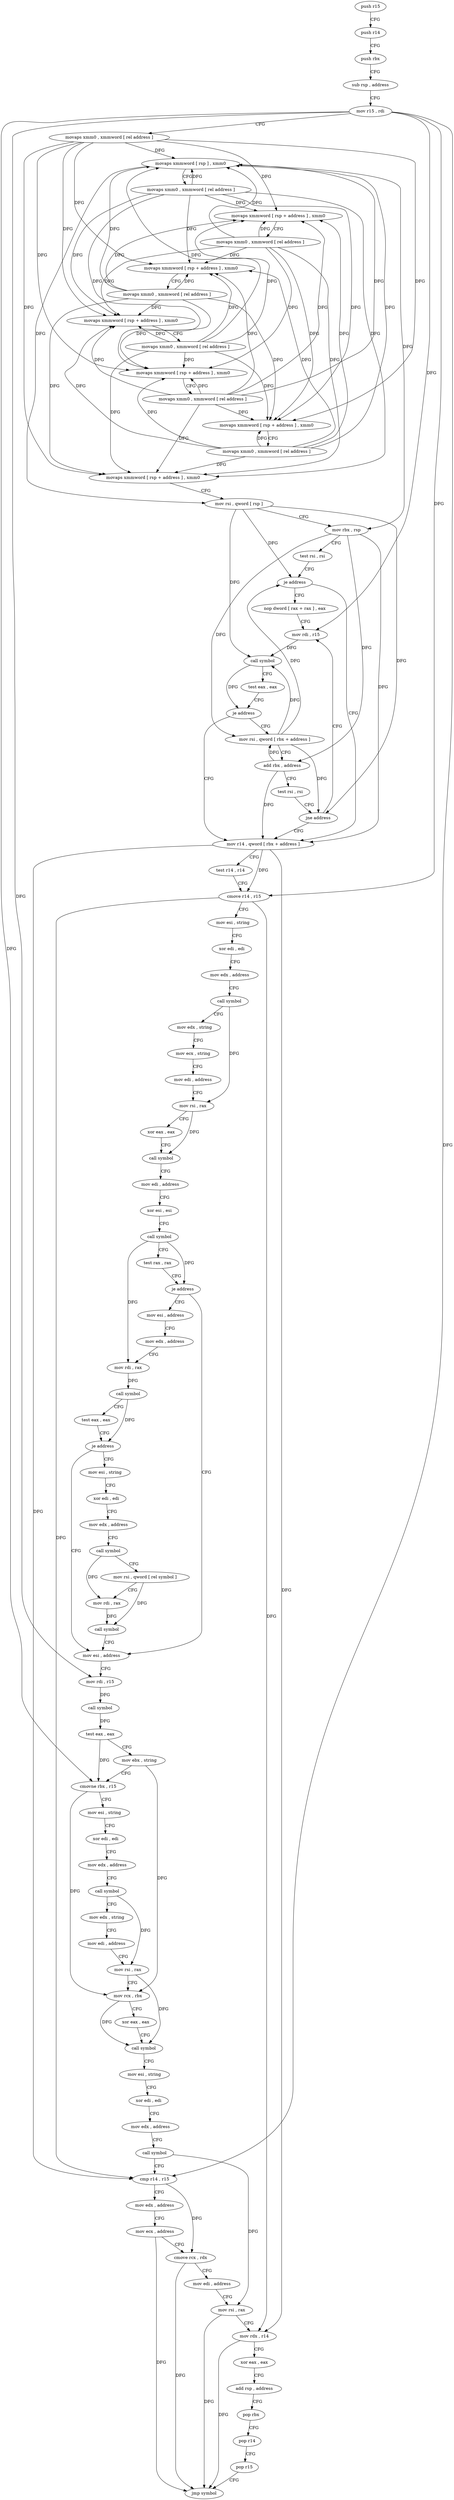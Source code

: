 digraph "func" {
"4217904" [label = "push r15" ]
"4217906" [label = "push r14" ]
"4217908" [label = "push rbx" ]
"4217909" [label = "sub rsp , address" ]
"4217913" [label = "mov r15 , rdi" ]
"4217916" [label = "movaps xmm0 , xmmword [ rel address ]" ]
"4217923" [label = "movaps xmmword [ rsp ] , xmm0" ]
"4217927" [label = "movaps xmm0 , xmmword [ rel address ]" ]
"4217934" [label = "movaps xmmword [ rsp + address ] , xmm0" ]
"4217939" [label = "movaps xmm0 , xmmword [ rel address ]" ]
"4217946" [label = "movaps xmmword [ rsp + address ] , xmm0" ]
"4217951" [label = "movaps xmm0 , xmmword [ rel address ]" ]
"4217958" [label = "movaps xmmword [ rsp + address ] , xmm0" ]
"4217963" [label = "movaps xmm0 , xmmword [ rel address ]" ]
"4217970" [label = "movaps xmmword [ rsp + address ] , xmm0" ]
"4217975" [label = "movaps xmm0 , xmmword [ rel address ]" ]
"4217982" [label = "movaps xmmword [ rsp + address ] , xmm0" ]
"4217987" [label = "movaps xmm0 , xmmword [ rel address ]" ]
"4217994" [label = "movaps xmmword [ rsp + address ] , xmm0" ]
"4217999" [label = "mov rsi , qword [ rsp ]" ]
"4218003" [label = "mov rbx , rsp" ]
"4218006" [label = "test rsi , rsi" ]
"4218009" [label = "je address" ]
"4218041" [label = "mov r14 , qword [ rbx + address ]" ]
"4218011" [label = "nop dword [ rax + rax ] , eax" ]
"4218045" [label = "test r14 , r14" ]
"4218048" [label = "cmove r14 , r15" ]
"4218052" [label = "mov esi , string" ]
"4218057" [label = "xor edi , edi" ]
"4218059" [label = "mov edx , address" ]
"4218064" [label = "call symbol" ]
"4218069" [label = "mov edx , string" ]
"4218074" [label = "mov ecx , string" ]
"4218079" [label = "mov edi , address" ]
"4218084" [label = "mov rsi , rax" ]
"4218087" [label = "xor eax , eax" ]
"4218089" [label = "call symbol" ]
"4218094" [label = "mov edi , address" ]
"4218099" [label = "xor esi , esi" ]
"4218101" [label = "call symbol" ]
"4218106" [label = "test rax , rax" ]
"4218109" [label = "je address" ]
"4218165" [label = "mov esi , address" ]
"4218111" [label = "mov esi , address" ]
"4218016" [label = "mov rdi , r15" ]
"4218170" [label = "mov rdi , r15" ]
"4218173" [label = "call symbol" ]
"4218178" [label = "test eax , eax" ]
"4218180" [label = "mov ebx , string" ]
"4218185" [label = "cmovne rbx , r15" ]
"4218189" [label = "mov esi , string" ]
"4218194" [label = "xor edi , edi" ]
"4218196" [label = "mov edx , address" ]
"4218201" [label = "call symbol" ]
"4218206" [label = "mov edx , string" ]
"4218211" [label = "mov edi , address" ]
"4218216" [label = "mov rsi , rax" ]
"4218219" [label = "mov rcx , rbx" ]
"4218222" [label = "xor eax , eax" ]
"4218224" [label = "call symbol" ]
"4218229" [label = "mov esi , string" ]
"4218234" [label = "xor edi , edi" ]
"4218236" [label = "mov edx , address" ]
"4218241" [label = "call symbol" ]
"4218246" [label = "cmp r14 , r15" ]
"4218249" [label = "mov edx , address" ]
"4218254" [label = "mov ecx , address" ]
"4218259" [label = "cmove rcx , rdx" ]
"4218263" [label = "mov edi , address" ]
"4218268" [label = "mov rsi , rax" ]
"4218271" [label = "mov rdx , r14" ]
"4218274" [label = "xor eax , eax" ]
"4218276" [label = "add rsp , address" ]
"4218280" [label = "pop rbx" ]
"4218281" [label = "pop r14" ]
"4218283" [label = "pop r15" ]
"4218285" [label = "jmp symbol" ]
"4218116" [label = "mov edx , address" ]
"4218121" [label = "mov rdi , rax" ]
"4218124" [label = "call symbol" ]
"4218129" [label = "test eax , eax" ]
"4218131" [label = "je address" ]
"4218133" [label = "mov esi , string" ]
"4218028" [label = "mov rsi , qword [ rbx + address ]" ]
"4218032" [label = "add rbx , address" ]
"4218036" [label = "test rsi , rsi" ]
"4218039" [label = "jne address" ]
"4218138" [label = "xor edi , edi" ]
"4218140" [label = "mov edx , address" ]
"4218145" [label = "call symbol" ]
"4218150" [label = "mov rsi , qword [ rel symbol ]" ]
"4218157" [label = "mov rdi , rax" ]
"4218160" [label = "call symbol" ]
"4218019" [label = "call symbol" ]
"4218024" [label = "test eax , eax" ]
"4218026" [label = "je address" ]
"4217904" -> "4217906" [ label = "CFG" ]
"4217906" -> "4217908" [ label = "CFG" ]
"4217908" -> "4217909" [ label = "CFG" ]
"4217909" -> "4217913" [ label = "CFG" ]
"4217913" -> "4217916" [ label = "CFG" ]
"4217913" -> "4218048" [ label = "DFG" ]
"4217913" -> "4218016" [ label = "DFG" ]
"4217913" -> "4218170" [ label = "DFG" ]
"4217913" -> "4218185" [ label = "DFG" ]
"4217913" -> "4218246" [ label = "DFG" ]
"4217916" -> "4217923" [ label = "DFG" ]
"4217916" -> "4217934" [ label = "DFG" ]
"4217916" -> "4217946" [ label = "DFG" ]
"4217916" -> "4217958" [ label = "DFG" ]
"4217916" -> "4217970" [ label = "DFG" ]
"4217916" -> "4217982" [ label = "DFG" ]
"4217916" -> "4217994" [ label = "DFG" ]
"4217923" -> "4217927" [ label = "CFG" ]
"4217923" -> "4217999" [ label = "DFG" ]
"4217923" -> "4218003" [ label = "DFG" ]
"4217927" -> "4217934" [ label = "DFG" ]
"4217927" -> "4217923" [ label = "DFG" ]
"4217927" -> "4217946" [ label = "DFG" ]
"4217927" -> "4217958" [ label = "DFG" ]
"4217927" -> "4217970" [ label = "DFG" ]
"4217927" -> "4217982" [ label = "DFG" ]
"4217927" -> "4217994" [ label = "DFG" ]
"4217934" -> "4217939" [ label = "CFG" ]
"4217939" -> "4217946" [ label = "DFG" ]
"4217939" -> "4217923" [ label = "DFG" ]
"4217939" -> "4217934" [ label = "DFG" ]
"4217939" -> "4217958" [ label = "DFG" ]
"4217939" -> "4217970" [ label = "DFG" ]
"4217939" -> "4217982" [ label = "DFG" ]
"4217939" -> "4217994" [ label = "DFG" ]
"4217946" -> "4217951" [ label = "CFG" ]
"4217951" -> "4217958" [ label = "DFG" ]
"4217951" -> "4217923" [ label = "DFG" ]
"4217951" -> "4217934" [ label = "DFG" ]
"4217951" -> "4217946" [ label = "DFG" ]
"4217951" -> "4217970" [ label = "DFG" ]
"4217951" -> "4217982" [ label = "DFG" ]
"4217951" -> "4217994" [ label = "DFG" ]
"4217958" -> "4217963" [ label = "CFG" ]
"4217963" -> "4217970" [ label = "DFG" ]
"4217963" -> "4217923" [ label = "DFG" ]
"4217963" -> "4217934" [ label = "DFG" ]
"4217963" -> "4217946" [ label = "DFG" ]
"4217963" -> "4217958" [ label = "DFG" ]
"4217963" -> "4217982" [ label = "DFG" ]
"4217963" -> "4217994" [ label = "DFG" ]
"4217970" -> "4217975" [ label = "CFG" ]
"4217975" -> "4217982" [ label = "DFG" ]
"4217975" -> "4217923" [ label = "DFG" ]
"4217975" -> "4217934" [ label = "DFG" ]
"4217975" -> "4217946" [ label = "DFG" ]
"4217975" -> "4217958" [ label = "DFG" ]
"4217975" -> "4217970" [ label = "DFG" ]
"4217975" -> "4217994" [ label = "DFG" ]
"4217982" -> "4217987" [ label = "CFG" ]
"4217987" -> "4217994" [ label = "DFG" ]
"4217987" -> "4217923" [ label = "DFG" ]
"4217987" -> "4217934" [ label = "DFG" ]
"4217987" -> "4217946" [ label = "DFG" ]
"4217987" -> "4217958" [ label = "DFG" ]
"4217987" -> "4217970" [ label = "DFG" ]
"4217987" -> "4217982" [ label = "DFG" ]
"4217994" -> "4217999" [ label = "CFG" ]
"4217999" -> "4218003" [ label = "CFG" ]
"4217999" -> "4218009" [ label = "DFG" ]
"4217999" -> "4218019" [ label = "DFG" ]
"4217999" -> "4218039" [ label = "DFG" ]
"4218003" -> "4218006" [ label = "CFG" ]
"4218003" -> "4218041" [ label = "DFG" ]
"4218003" -> "4218028" [ label = "DFG" ]
"4218003" -> "4218032" [ label = "DFG" ]
"4218006" -> "4218009" [ label = "CFG" ]
"4218009" -> "4218041" [ label = "CFG" ]
"4218009" -> "4218011" [ label = "CFG" ]
"4218041" -> "4218045" [ label = "CFG" ]
"4218041" -> "4218048" [ label = "DFG" ]
"4218041" -> "4218246" [ label = "DFG" ]
"4218041" -> "4218271" [ label = "DFG" ]
"4218011" -> "4218016" [ label = "CFG" ]
"4218045" -> "4218048" [ label = "CFG" ]
"4218048" -> "4218052" [ label = "CFG" ]
"4218048" -> "4218246" [ label = "DFG" ]
"4218048" -> "4218271" [ label = "DFG" ]
"4218052" -> "4218057" [ label = "CFG" ]
"4218057" -> "4218059" [ label = "CFG" ]
"4218059" -> "4218064" [ label = "CFG" ]
"4218064" -> "4218069" [ label = "CFG" ]
"4218064" -> "4218084" [ label = "DFG" ]
"4218069" -> "4218074" [ label = "CFG" ]
"4218074" -> "4218079" [ label = "CFG" ]
"4218079" -> "4218084" [ label = "CFG" ]
"4218084" -> "4218087" [ label = "CFG" ]
"4218084" -> "4218089" [ label = "DFG" ]
"4218087" -> "4218089" [ label = "CFG" ]
"4218089" -> "4218094" [ label = "CFG" ]
"4218094" -> "4218099" [ label = "CFG" ]
"4218099" -> "4218101" [ label = "CFG" ]
"4218101" -> "4218106" [ label = "CFG" ]
"4218101" -> "4218109" [ label = "DFG" ]
"4218101" -> "4218121" [ label = "DFG" ]
"4218106" -> "4218109" [ label = "CFG" ]
"4218109" -> "4218165" [ label = "CFG" ]
"4218109" -> "4218111" [ label = "CFG" ]
"4218165" -> "4218170" [ label = "CFG" ]
"4218111" -> "4218116" [ label = "CFG" ]
"4218016" -> "4218019" [ label = "DFG" ]
"4218170" -> "4218173" [ label = "DFG" ]
"4218173" -> "4218178" [ label = "DFG" ]
"4218178" -> "4218180" [ label = "CFG" ]
"4218178" -> "4218185" [ label = "DFG" ]
"4218180" -> "4218185" [ label = "CFG" ]
"4218180" -> "4218219" [ label = "DFG" ]
"4218185" -> "4218189" [ label = "CFG" ]
"4218185" -> "4218219" [ label = "DFG" ]
"4218189" -> "4218194" [ label = "CFG" ]
"4218194" -> "4218196" [ label = "CFG" ]
"4218196" -> "4218201" [ label = "CFG" ]
"4218201" -> "4218206" [ label = "CFG" ]
"4218201" -> "4218216" [ label = "DFG" ]
"4218206" -> "4218211" [ label = "CFG" ]
"4218211" -> "4218216" [ label = "CFG" ]
"4218216" -> "4218219" [ label = "CFG" ]
"4218216" -> "4218224" [ label = "DFG" ]
"4218219" -> "4218222" [ label = "CFG" ]
"4218219" -> "4218224" [ label = "DFG" ]
"4218222" -> "4218224" [ label = "CFG" ]
"4218224" -> "4218229" [ label = "CFG" ]
"4218229" -> "4218234" [ label = "CFG" ]
"4218234" -> "4218236" [ label = "CFG" ]
"4218236" -> "4218241" [ label = "CFG" ]
"4218241" -> "4218246" [ label = "CFG" ]
"4218241" -> "4218268" [ label = "DFG" ]
"4218246" -> "4218249" [ label = "CFG" ]
"4218246" -> "4218259" [ label = "DFG" ]
"4218249" -> "4218254" [ label = "CFG" ]
"4218254" -> "4218259" [ label = "CFG" ]
"4218254" -> "4218285" [ label = "DFG" ]
"4218259" -> "4218263" [ label = "CFG" ]
"4218259" -> "4218285" [ label = "DFG" ]
"4218263" -> "4218268" [ label = "CFG" ]
"4218268" -> "4218271" [ label = "CFG" ]
"4218268" -> "4218285" [ label = "DFG" ]
"4218271" -> "4218274" [ label = "CFG" ]
"4218271" -> "4218285" [ label = "DFG" ]
"4218274" -> "4218276" [ label = "CFG" ]
"4218276" -> "4218280" [ label = "CFG" ]
"4218280" -> "4218281" [ label = "CFG" ]
"4218281" -> "4218283" [ label = "CFG" ]
"4218283" -> "4218285" [ label = "CFG" ]
"4218116" -> "4218121" [ label = "CFG" ]
"4218121" -> "4218124" [ label = "DFG" ]
"4218124" -> "4218129" [ label = "CFG" ]
"4218124" -> "4218131" [ label = "DFG" ]
"4218129" -> "4218131" [ label = "CFG" ]
"4218131" -> "4218165" [ label = "CFG" ]
"4218131" -> "4218133" [ label = "CFG" ]
"4218133" -> "4218138" [ label = "CFG" ]
"4218028" -> "4218032" [ label = "CFG" ]
"4218028" -> "4218009" [ label = "DFG" ]
"4218028" -> "4218019" [ label = "DFG" ]
"4218028" -> "4218039" [ label = "DFG" ]
"4218032" -> "4218036" [ label = "CFG" ]
"4218032" -> "4218041" [ label = "DFG" ]
"4218032" -> "4218028" [ label = "DFG" ]
"4218036" -> "4218039" [ label = "CFG" ]
"4218039" -> "4218016" [ label = "CFG" ]
"4218039" -> "4218041" [ label = "CFG" ]
"4218138" -> "4218140" [ label = "CFG" ]
"4218140" -> "4218145" [ label = "CFG" ]
"4218145" -> "4218150" [ label = "CFG" ]
"4218145" -> "4218157" [ label = "DFG" ]
"4218150" -> "4218157" [ label = "CFG" ]
"4218150" -> "4218160" [ label = "DFG" ]
"4218157" -> "4218160" [ label = "DFG" ]
"4218160" -> "4218165" [ label = "CFG" ]
"4218019" -> "4218024" [ label = "CFG" ]
"4218019" -> "4218026" [ label = "DFG" ]
"4218024" -> "4218026" [ label = "CFG" ]
"4218026" -> "4218041" [ label = "CFG" ]
"4218026" -> "4218028" [ label = "CFG" ]
}
